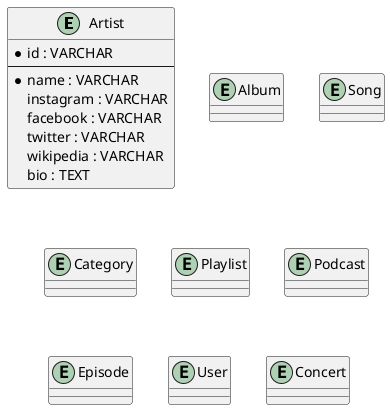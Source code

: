 @startuml
entity Artist {
    * id : VARCHAR
    --
    * name : VARCHAR
    instagram : VARCHAR
    facebook : VARCHAR
    twitter : VARCHAR
    wikipedia : VARCHAR
    bio : TEXT
}

entity Album {

}

entity Song {

}

entity Category {

}

entity Playlist {

}

entity Podcast {

}

entity Episode {

}

entity User {

}

entity Concert {

}


@enduml